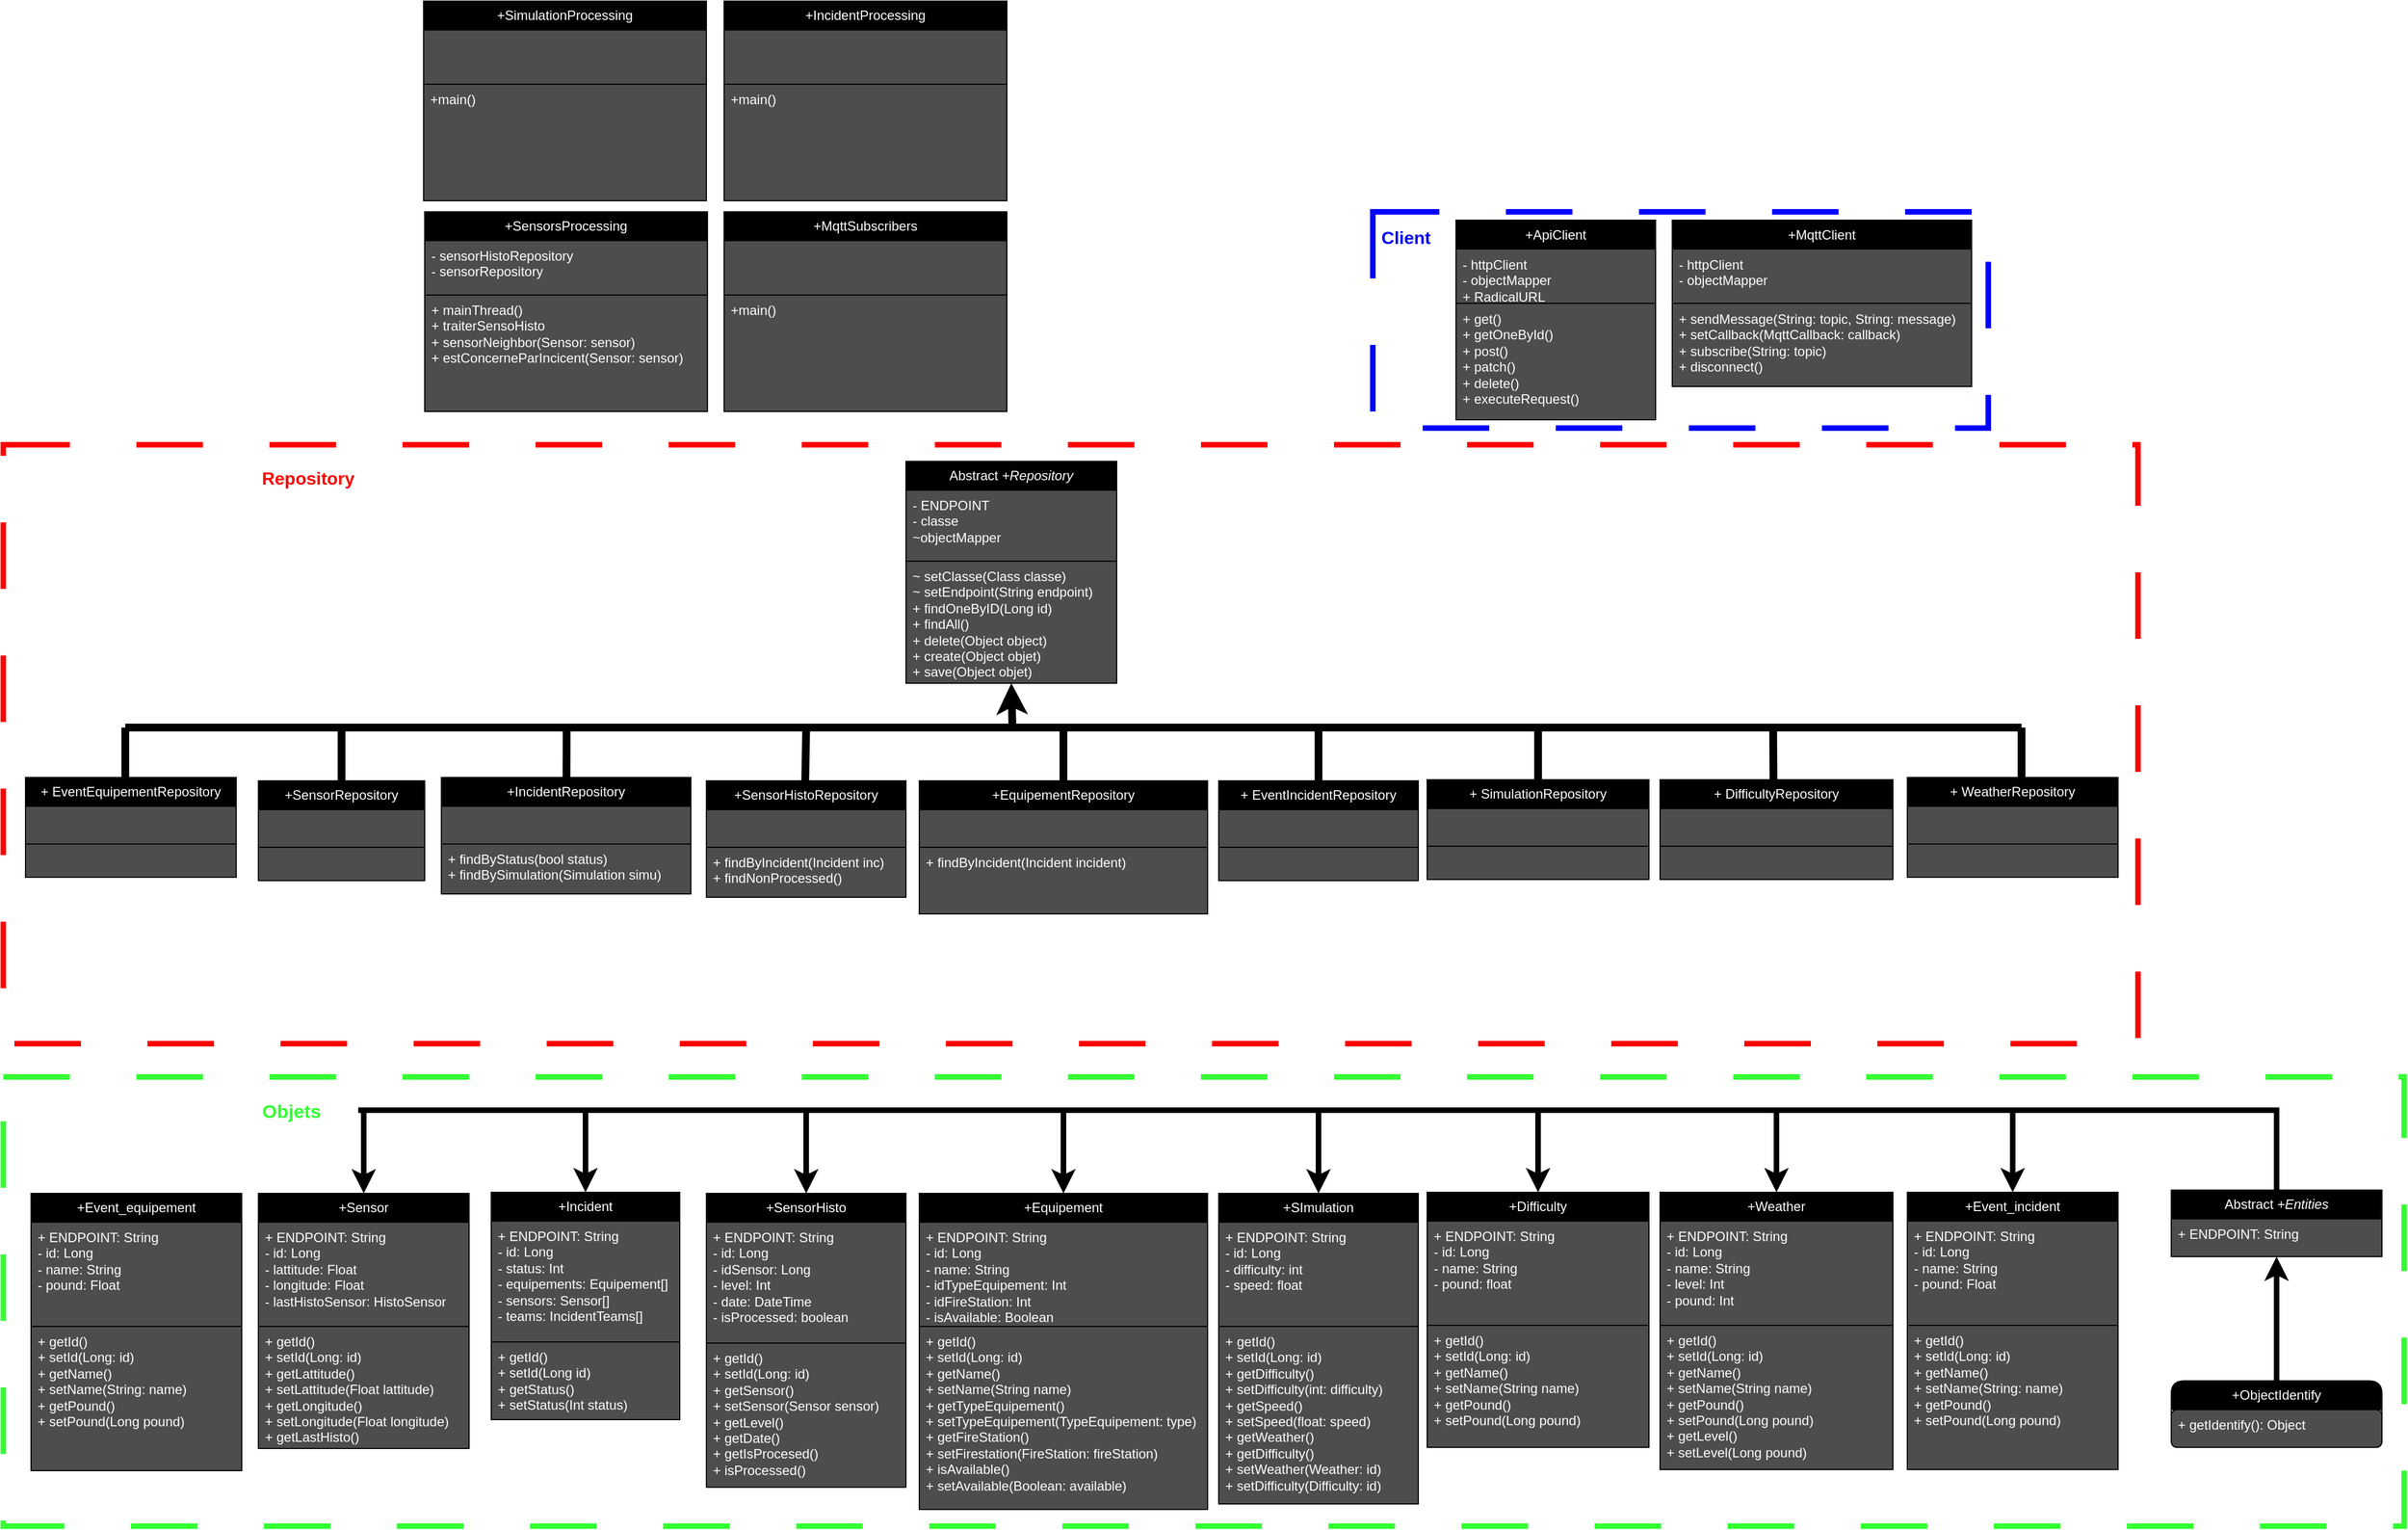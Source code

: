 <mxfile version="22.0.3" type="device">
  <diagram name="Page-1" id="wfNevTcWIVov-KL_FzL3">
    <mxGraphModel dx="5949" dy="2900" grid="1" gridSize="10" guides="1" tooltips="1" connect="1" arrows="1" fold="1" page="1" pageScale="1" pageWidth="1169" pageHeight="827" math="0" shadow="0">
      <root>
        <mxCell id="0" />
        <mxCell id="1" parent="0" />
        <mxCell id="lyCUNibUH-FkbTB6WP0E-1" value="" style="rounded=0;whiteSpace=wrap;html=1;fillColor=none;dashed=1;dashPattern=12 12;strokeColor=#0000FF;strokeWidth=5;" vertex="1" parent="1">
          <mxGeometry x="635" y="270" width="555" height="195" as="geometry" />
        </mxCell>
        <mxCell id="lyCUNibUH-FkbTB6WP0E-2" value="" style="rounded=0;whiteSpace=wrap;html=1;fillColor=none;dashed=1;dashPattern=12 12;strokeColor=#33FF33;strokeWidth=5;" vertex="1" parent="1">
          <mxGeometry x="-600" y="1050" width="2165" height="405" as="geometry" />
        </mxCell>
        <mxCell id="lyCUNibUH-FkbTB6WP0E-3" value="" style="rounded=0;whiteSpace=wrap;html=1;fillColor=none;dashed=1;dashPattern=12 12;strokeColor=#FF0000;strokeWidth=5;" vertex="1" parent="1">
          <mxGeometry x="-600" y="480" width="1925" height="540" as="geometry" />
        </mxCell>
        <mxCell id="lyCUNibUH-FkbTB6WP0E-4" value="&lt;font color=&quot;#ffffff&quot;&gt;+SImulation&lt;/font&gt;" style="swimlane;fontStyle=0;childLayout=stackLayout;horizontal=1;startSize=26;fillColor=#000000;horizontalStack=0;resizeParent=1;resizeParentMax=0;resizeLast=0;collapsible=1;marginBottom=0;whiteSpace=wrap;html=1;" vertex="1" parent="1">
          <mxGeometry x="496" y="1155" width="180" height="280" as="geometry" />
        </mxCell>
        <mxCell id="lyCUNibUH-FkbTB6WP0E-5" value="+ ENDPOINT: String&lt;br&gt;&lt;div&gt;- id: Long&lt;br&gt;&lt;/div&gt;&lt;div&gt;- difficulty: int&lt;/div&gt;&lt;div&gt;- speed: float&lt;/div&gt;" style="text;strokeColor=#000000;fillColor=#4D4D4D;align=left;verticalAlign=top;spacingLeft=4;spacingRight=4;overflow=hidden;rotatable=0;points=[[0,0.5],[1,0.5]];portConstraint=eastwest;whiteSpace=wrap;html=1;fontColor=#FFFFFF;" vertex="1" parent="lyCUNibUH-FkbTB6WP0E-4">
          <mxGeometry y="26" width="180" height="94" as="geometry" />
        </mxCell>
        <mxCell id="lyCUNibUH-FkbTB6WP0E-6" value="&lt;div&gt;+ getId()&lt;br&gt;&lt;/div&gt;&lt;div&gt;+ setId(Long: id)&lt;br&gt;&lt;/div&gt;&lt;div&gt;+ getDifficulty()&lt;/div&gt;&lt;div&gt;+ setDifficulty(int: difficulty)&lt;/div&gt;&lt;div&gt;+ getSpeed()&lt;/div&gt;&lt;div&gt;+ setSpeed(float: speed)&lt;br&gt;&lt;/div&gt;&lt;div&gt;+ getWeather()&lt;/div&gt;&lt;div&gt;+ getDifficulty()&lt;/div&gt;&lt;div&gt;+ setWeather(Weather: id)&lt;br&gt;&lt;/div&gt;&lt;div&gt;+ setDifficulty(Difficulty: id)&lt;/div&gt;" style="text;strokeColor=default;fillColor=#4D4D4D;align=left;verticalAlign=top;spacingLeft=4;spacingRight=4;overflow=hidden;rotatable=0;points=[[0,0.5],[1,0.5]];portConstraint=eastwest;whiteSpace=wrap;html=1;fontColor=#FFFFFF;" vertex="1" parent="lyCUNibUH-FkbTB6WP0E-4">
          <mxGeometry y="120" width="180" height="160" as="geometry" />
        </mxCell>
        <mxCell id="lyCUNibUH-FkbTB6WP0E-7" value="&lt;font color=&quot;#ffffff&quot;&gt;+Event_incident&lt;/font&gt;" style="swimlane;fontStyle=0;childLayout=stackLayout;horizontal=1;startSize=26;fillColor=#000000;horizontalStack=0;resizeParent=1;resizeParentMax=0;resizeLast=0;collapsible=1;marginBottom=0;whiteSpace=wrap;html=1;" vertex="1" parent="1">
          <mxGeometry x="1117" y="1154" width="190" height="250" as="geometry">
            <mxRectangle x="230" y="30" width="110" height="30" as="alternateBounds" />
          </mxGeometry>
        </mxCell>
        <mxCell id="lyCUNibUH-FkbTB6WP0E-8" value="&lt;div&gt;+ ENDPOINT: String&lt;br&gt;&lt;/div&gt;&lt;div&gt;- id: Long&lt;br&gt;&lt;/div&gt;&lt;div&gt;- name: String&lt;/div&gt;&lt;div&gt;&lt;span style=&quot;background-color: initial;&quot;&gt;- pound: Float&lt;/span&gt;&lt;br&gt;&lt;/div&gt;" style="text;strokeColor=#000000;fillColor=#4D4D4D;align=left;verticalAlign=top;spacingLeft=4;spacingRight=4;overflow=hidden;rotatable=0;points=[[0,0.5],[1,0.5]];portConstraint=eastwest;whiteSpace=wrap;html=1;fontColor=#FFFFFF;" vertex="1" parent="lyCUNibUH-FkbTB6WP0E-7">
          <mxGeometry y="26" width="190" height="94" as="geometry" />
        </mxCell>
        <mxCell id="lyCUNibUH-FkbTB6WP0E-9" value="&lt;div&gt;+ getId()&lt;br&gt;&lt;/div&gt;&lt;div&gt;+ setId(Long: id)&lt;br&gt;&lt;/div&gt;&lt;div&gt;+ getName()&lt;/div&gt;&lt;div&gt;+ setName(String: name)&lt;/div&gt;&lt;div&gt;&lt;span style=&quot;background-color: initial;&quot;&gt;+ getPound()&lt;/span&gt;&lt;br&gt;&lt;/div&gt;&lt;div&gt;&lt;div style=&quot;border-color: var(--border-color);&quot;&gt;+ setPound(Long pound)&lt;/div&gt;&lt;/div&gt;" style="text;strokeColor=default;fillColor=#4D4D4D;align=left;verticalAlign=top;spacingLeft=4;spacingRight=4;overflow=hidden;rotatable=0;points=[[0,0.5],[1,0.5]];portConstraint=eastwest;whiteSpace=wrap;html=1;fontColor=#FFFFFF;" vertex="1" parent="lyCUNibUH-FkbTB6WP0E-7">
          <mxGeometry y="120" width="190" height="130" as="geometry" />
        </mxCell>
        <mxCell id="lyCUNibUH-FkbTB6WP0E-10" value="&lt;div&gt;&lt;font color=&quot;#ffffff&quot;&gt;+Difficulty&lt;/font&gt;&lt;/div&gt;" style="swimlane;fontStyle=0;childLayout=stackLayout;horizontal=1;startSize=26;fillColor=#000000;horizontalStack=0;resizeParent=1;resizeParentMax=0;resizeLast=0;collapsible=1;marginBottom=0;whiteSpace=wrap;html=1;" vertex="1" parent="1">
          <mxGeometry x="684" y="1154" width="200" height="230" as="geometry">
            <mxRectangle x="230" y="30" width="110" height="30" as="alternateBounds" />
          </mxGeometry>
        </mxCell>
        <mxCell id="lyCUNibUH-FkbTB6WP0E-11" value="&lt;div&gt;+ ENDPOINT: String&lt;br&gt;&lt;/div&gt;&lt;div&gt;- id: Long&lt;br&gt;&lt;/div&gt;&lt;div&gt;- name: String&lt;/div&gt;&lt;div&gt;- pound: float&lt;/div&gt;" style="text;strokeColor=#000000;fillColor=#4D4D4D;align=left;verticalAlign=top;spacingLeft=4;spacingRight=4;overflow=hidden;rotatable=0;points=[[0,0.5],[1,0.5]];portConstraint=eastwest;whiteSpace=wrap;html=1;fontColor=#FFFFFF;" vertex="1" parent="lyCUNibUH-FkbTB6WP0E-10">
          <mxGeometry y="26" width="200" height="94" as="geometry" />
        </mxCell>
        <mxCell id="lyCUNibUH-FkbTB6WP0E-12" value="&lt;div&gt;+ getId()&lt;br&gt;&lt;/div&gt;&lt;div&gt;+ setId(Long: id)&lt;br&gt;&lt;/div&gt;&lt;div&gt;+ getName()&lt;/div&gt;&lt;div&gt;+ setName(String name)&lt;/div&gt;&lt;div&gt;&lt;div&gt;+ getPound()&lt;/div&gt;&lt;div&gt;+ setPound(Long pound)&lt;/div&gt;&lt;/div&gt;" style="text;strokeColor=default;fillColor=#4D4D4D;align=left;verticalAlign=top;spacingLeft=4;spacingRight=4;overflow=hidden;rotatable=0;points=[[0,0.5],[1,0.5]];portConstraint=eastwest;whiteSpace=wrap;html=1;fontColor=#FFFFFF;" vertex="1" parent="lyCUNibUH-FkbTB6WP0E-10">
          <mxGeometry y="120" width="200" height="110" as="geometry" />
        </mxCell>
        <mxCell id="lyCUNibUH-FkbTB6WP0E-13" value="&lt;font color=&quot;#ffffff&quot;&gt;+Weather&lt;/font&gt;" style="swimlane;fontStyle=0;childLayout=stackLayout;horizontal=1;startSize=26;fillColor=#000000;horizontalStack=0;resizeParent=1;resizeParentMax=0;resizeLast=0;collapsible=1;marginBottom=0;whiteSpace=wrap;html=1;" vertex="1" parent="1">
          <mxGeometry x="894" y="1154" width="210" height="250" as="geometry">
            <mxRectangle x="230" y="30" width="110" height="30" as="alternateBounds" />
          </mxGeometry>
        </mxCell>
        <mxCell id="lyCUNibUH-FkbTB6WP0E-14" value="&lt;div&gt;+ ENDPOINT: String&lt;br&gt;&lt;/div&gt;&lt;div&gt;- id: Long&lt;br&gt;&lt;/div&gt;&lt;div&gt;- name: String&lt;/div&gt;&lt;div&gt;- level: Int&lt;br&gt;&lt;/div&gt;&lt;div&gt;- pound: Int&lt;/div&gt;" style="text;strokeColor=#000000;fillColor=#4D4D4D;align=left;verticalAlign=top;spacingLeft=4;spacingRight=4;overflow=hidden;rotatable=0;points=[[0,0.5],[1,0.5]];portConstraint=eastwest;whiteSpace=wrap;html=1;fontColor=#FFFFFF;" vertex="1" parent="lyCUNibUH-FkbTB6WP0E-13">
          <mxGeometry y="26" width="210" height="94" as="geometry" />
        </mxCell>
        <mxCell id="lyCUNibUH-FkbTB6WP0E-15" value="&lt;div&gt;+ getId()&lt;br&gt;&lt;/div&gt;&lt;div&gt;+ setId(Long: id)&lt;br&gt;&lt;/div&gt;&lt;div&gt;&lt;div style=&quot;border-color: var(--border-color);&quot;&gt;+ getName()&lt;/div&gt;&lt;div style=&quot;border-color: var(--border-color);&quot;&gt;+ setName(String name)&lt;/div&gt;&lt;div style=&quot;border-color: var(--border-color);&quot;&gt;&lt;div style=&quot;border-color: var(--border-color);&quot;&gt;+ getPound()&lt;/div&gt;&lt;div style=&quot;border-color: var(--border-color);&quot;&gt;+ setPound(Long pound)&lt;/div&gt;&lt;/div&gt;&lt;/div&gt;&lt;div&gt;&lt;span style=&quot;background-color: initial;&quot;&gt;+ getLevel()&lt;/span&gt;&lt;br&gt;&lt;/div&gt;&lt;div&gt;&lt;div style=&quot;border-color: var(--border-color);&quot;&gt;+ setLevel(Long pound)&lt;/div&gt;&lt;/div&gt;" style="text;strokeColor=default;fillColor=#4D4D4D;align=left;verticalAlign=top;spacingLeft=4;spacingRight=4;overflow=hidden;rotatable=0;points=[[0,0.5],[1,0.5]];portConstraint=eastwest;whiteSpace=wrap;html=1;fontColor=#FFFFFF;" vertex="1" parent="lyCUNibUH-FkbTB6WP0E-13">
          <mxGeometry y="120" width="210" height="130" as="geometry" />
        </mxCell>
        <mxCell id="lyCUNibUH-FkbTB6WP0E-16" value="&lt;font color=&quot;#ffffff&quot;&gt;+Equipement&lt;/font&gt;" style="swimlane;fontStyle=0;childLayout=stackLayout;horizontal=1;startSize=26;fillColor=#000000;horizontalStack=0;resizeParent=1;resizeParentMax=0;resizeLast=0;collapsible=1;marginBottom=0;whiteSpace=wrap;html=1;" vertex="1" parent="1">
          <mxGeometry x="226" y="1155" width="260" height="285" as="geometry">
            <mxRectangle x="230" y="30" width="110" height="30" as="alternateBounds" />
          </mxGeometry>
        </mxCell>
        <mxCell id="lyCUNibUH-FkbTB6WP0E-17" value="&lt;div&gt;+ ENDPOINT: String&lt;br&gt;&lt;/div&gt;&lt;div&gt;- id: Long&lt;br&gt;&lt;/div&gt;&lt;div&gt;- name: String&lt;/div&gt;&lt;div&gt;- idTypeEquipement: Int&lt;br&gt;&lt;/div&gt;&lt;div&gt;- idFireStation: Int&lt;/div&gt;&lt;div&gt;- isAvailable: Boolean&lt;/div&gt;" style="text;strokeColor=#000000;fillColor=#4D4D4D;align=left;verticalAlign=top;spacingLeft=4;spacingRight=4;overflow=hidden;rotatable=0;points=[[0,0.5],[1,0.5]];portConstraint=eastwest;whiteSpace=wrap;html=1;fontColor=#FFFFFF;" vertex="1" parent="lyCUNibUH-FkbTB6WP0E-16">
          <mxGeometry y="26" width="260" height="94" as="geometry" />
        </mxCell>
        <mxCell id="lyCUNibUH-FkbTB6WP0E-18" value="&lt;div&gt;+ getId()&lt;br&gt;&lt;/div&gt;&lt;div&gt;+ setId(Long: id)&lt;br&gt;&lt;/div&gt;&lt;div&gt;+ getName()&lt;/div&gt;&lt;div&gt;+ setName(String name)&lt;/div&gt;&lt;div&gt;+ getTypeEquipement()&lt;/div&gt;&lt;div&gt;+ setTypeEquipement(TypeEquipement: type)&lt;br&gt;&lt;/div&gt;&lt;div&gt;+ getFireStation()&lt;/div&gt;&lt;div&gt;+ setFirestation(FireStation: fireStation)&lt;/div&gt;&lt;div&gt;+ isAvailable()&lt;/div&gt;&lt;div&gt;+ setAvailable(Boolean: available)&lt;/div&gt;" style="text;strokeColor=default;fillColor=#4D4D4D;align=left;verticalAlign=top;spacingLeft=4;spacingRight=4;overflow=hidden;rotatable=0;points=[[0,0.5],[1,0.5]];portConstraint=eastwest;whiteSpace=wrap;html=1;fontColor=#FFFFFF;" vertex="1" parent="lyCUNibUH-FkbTB6WP0E-16">
          <mxGeometry y="120" width="260" height="165" as="geometry" />
        </mxCell>
        <mxCell id="lyCUNibUH-FkbTB6WP0E-19" value="&lt;font color=&quot;#ffffff&quot;&gt;+Sensor&lt;/font&gt;" style="swimlane;fontStyle=0;childLayout=stackLayout;horizontal=1;startSize=26;fillColor=#000000;horizontalStack=0;resizeParent=1;resizeParentMax=0;resizeLast=0;collapsible=1;marginBottom=0;whiteSpace=wrap;html=1;" vertex="1" parent="1">
          <mxGeometry x="-370" y="1155" width="190" height="230" as="geometry" />
        </mxCell>
        <mxCell id="lyCUNibUH-FkbTB6WP0E-20" value="&lt;div&gt;+ ENDPOINT: String&lt;br&gt;&lt;/div&gt;&lt;div&gt;- id: Long&lt;br&gt;&lt;/div&gt;&lt;div&gt;- lattitude: Float&lt;/div&gt;&lt;div&gt;- longitude: Float&lt;br&gt;&lt;/div&gt;&lt;div&gt;- lastHistoSensor: HistoSensor&lt;br&gt;&lt;/div&gt;" style="text;strokeColor=#000000;fillColor=#4D4D4D;align=left;verticalAlign=top;spacingLeft=4;spacingRight=4;overflow=hidden;rotatable=0;points=[[0,0.5],[1,0.5]];portConstraint=eastwest;whiteSpace=wrap;html=1;fontColor=#FFFFFF;" vertex="1" parent="lyCUNibUH-FkbTB6WP0E-19">
          <mxGeometry y="26" width="190" height="94" as="geometry" />
        </mxCell>
        <mxCell id="lyCUNibUH-FkbTB6WP0E-21" value="&lt;div&gt;+ getId()&lt;br&gt;&lt;/div&gt;&lt;div&gt;+ setId(Long: id)&lt;br&gt;&lt;/div&gt;&lt;div&gt;+ getLattitude()&lt;/div&gt;&lt;div&gt;+ setLattitude(Float lattitude)&lt;/div&gt;&lt;div&gt;+ getLongitude()&lt;/div&gt;&lt;div&gt;+ setLongitude(Float longitude)&lt;/div&gt;&lt;div&gt;+ getLastHisto()&lt;br&gt;&lt;/div&gt;&lt;div&gt;&lt;br&gt;&lt;/div&gt;" style="text;strokeColor=default;fillColor=#4D4D4D;align=left;verticalAlign=top;spacingLeft=4;spacingRight=4;overflow=hidden;rotatable=0;points=[[0,0.5],[1,0.5]];portConstraint=eastwest;whiteSpace=wrap;html=1;fontColor=#FFFFFF;" vertex="1" parent="lyCUNibUH-FkbTB6WP0E-19">
          <mxGeometry y="120" width="190" height="110" as="geometry" />
        </mxCell>
        <mxCell id="lyCUNibUH-FkbTB6WP0E-22" value="&lt;font color=&quot;#ffffff&quot;&gt;+Incident&lt;/font&gt;" style="swimlane;fontStyle=0;childLayout=stackLayout;horizontal=1;startSize=26;fillColor=#000000;horizontalStack=0;resizeParent=1;resizeParentMax=0;resizeLast=0;collapsible=1;marginBottom=0;whiteSpace=wrap;html=1;" vertex="1" parent="1">
          <mxGeometry x="-160" y="1154" width="170" height="205" as="geometry" />
        </mxCell>
        <mxCell id="lyCUNibUH-FkbTB6WP0E-23" value="&lt;div&gt;+ ENDPOINT: String&lt;br&gt;&lt;/div&gt;&lt;div&gt;- id: Long&lt;/div&gt;&lt;div&gt;- status: Int&lt;br&gt;&lt;/div&gt;&lt;div&gt;- equipements: Equipement[]&lt;/div&gt;&lt;div&gt;- sensors: Sensor[]&lt;/div&gt;&lt;div&gt;- teams: IncidentTeams[]&lt;br&gt;&lt;/div&gt;" style="text;strokeColor=#000000;fillColor=#4D4D4D;align=left;verticalAlign=top;spacingLeft=4;spacingRight=4;overflow=hidden;rotatable=0;points=[[0,0.5],[1,0.5]];portConstraint=eastwest;whiteSpace=wrap;html=1;fontColor=#FFFFFF;" vertex="1" parent="lyCUNibUH-FkbTB6WP0E-22">
          <mxGeometry y="26" width="170" height="109" as="geometry" />
        </mxCell>
        <mxCell id="lyCUNibUH-FkbTB6WP0E-24" value="&lt;div&gt;+ getId()&lt;/div&gt;&lt;div&gt;+ setId(Long id)&lt;/div&gt;&lt;div&gt;+ getStatus()&lt;/div&gt;&lt;div&gt;+ setStatus(Int status)&lt;/div&gt;" style="text;strokeColor=default;fillColor=#4D4D4D;align=left;verticalAlign=top;spacingLeft=4;spacingRight=4;overflow=hidden;rotatable=0;points=[[0,0.5],[1,0.5]];portConstraint=eastwest;whiteSpace=wrap;html=1;fontColor=#FFFFFF;" vertex="1" parent="lyCUNibUH-FkbTB6WP0E-22">
          <mxGeometry y="135" width="170" height="70" as="geometry" />
        </mxCell>
        <mxCell id="lyCUNibUH-FkbTB6WP0E-25" value="&lt;font color=&quot;#ffffff&quot;&gt;+SensorHisto&lt;/font&gt;" style="swimlane;fontStyle=0;childLayout=stackLayout;horizontal=1;startSize=26;fillColor=#000000;horizontalStack=0;resizeParent=1;resizeParentMax=0;resizeLast=0;collapsible=1;marginBottom=0;whiteSpace=wrap;html=1;" vertex="1" parent="1">
          <mxGeometry x="34" y="1155" width="180" height="265" as="geometry" />
        </mxCell>
        <mxCell id="lyCUNibUH-FkbTB6WP0E-26" value="&lt;div&gt;+ ENDPOINT: String&lt;br&gt;&lt;/div&gt;&lt;div&gt;- id: Long&lt;/div&gt;&lt;div&gt;- idSensor: Long&lt;br&gt;&lt;/div&gt;&lt;div&gt;- level: Int&lt;/div&gt;&lt;div&gt;- date: DateTime&lt;/div&gt;&lt;div&gt;- isProcessed: boolean&lt;br&gt;&lt;/div&gt;" style="text;strokeColor=#000000;fillColor=#4D4D4D;align=left;verticalAlign=top;spacingLeft=4;spacingRight=4;overflow=hidden;rotatable=0;points=[[0,0.5],[1,0.5]];portConstraint=eastwest;whiteSpace=wrap;html=1;fontColor=#FFFFFF;" vertex="1" parent="lyCUNibUH-FkbTB6WP0E-25">
          <mxGeometry y="26" width="180" height="109" as="geometry" />
        </mxCell>
        <mxCell id="lyCUNibUH-FkbTB6WP0E-27" value="&lt;div&gt;+ getId()&lt;br&gt;&lt;/div&gt;&lt;div&gt;+ setId(Long: id)&lt;br&gt;&lt;/div&gt;&lt;div&gt;+ getSensor()&lt;/div&gt;&lt;div&gt;+ setSensor(Sensor sensor)&lt;/div&gt;&lt;div&gt;+ getLevel()&lt;/div&gt;&lt;div&gt;+ getDate()&lt;/div&gt;&lt;div&gt;+ getIsProcesed()&lt;/div&gt;&lt;div&gt;+ isProcessed()&lt;br&gt;&lt;/div&gt;" style="text;strokeColor=default;fillColor=#4D4D4D;align=left;verticalAlign=top;spacingLeft=4;spacingRight=4;overflow=hidden;rotatable=0;points=[[0,0.5],[1,0.5]];portConstraint=eastwest;whiteSpace=wrap;html=1;fontColor=#FFFFFF;" vertex="1" parent="lyCUNibUH-FkbTB6WP0E-25">
          <mxGeometry y="135" width="180" height="130" as="geometry" />
        </mxCell>
        <mxCell id="lyCUNibUH-FkbTB6WP0E-28" value="" style="endArrow=none;html=1;rounded=0;strokeColor=#000000;fillColor=#000000;strokeWidth=7;startArrow=classic;startFill=1;endFill=0;exitX=0.5;exitY=1;exitDx=0;exitDy=0;" edge="1" parent="1" source="lyCUNibUH-FkbTB6WP0E-67">
          <mxGeometry width="50" height="50" relative="1" as="geometry">
            <mxPoint x="320" y="690" as="sourcePoint" />
            <mxPoint x="310" y="735" as="targetPoint" />
          </mxGeometry>
        </mxCell>
        <mxCell id="lyCUNibUH-FkbTB6WP0E-29" value="" style="endArrow=none;html=1;rounded=0;fillColor=#000000;strokeWidth=7;" edge="1" parent="1">
          <mxGeometry width="50" height="50" relative="1" as="geometry">
            <mxPoint x="-490" y="735" as="sourcePoint" />
            <mxPoint x="1220" y="735" as="targetPoint" />
          </mxGeometry>
        </mxCell>
        <mxCell id="lyCUNibUH-FkbTB6WP0E-30" value="" style="endArrow=none;html=1;rounded=0;strokeColor=#000000;fillColor=#000000;strokeWidth=7;endFill=0;" edge="1" parent="1" target="lyCUNibUH-FkbTB6WP0E-56">
          <mxGeometry width="50" height="50" relative="1" as="geometry">
            <mxPoint x="356" y="735" as="sourcePoint" />
            <mxPoint x="324" y="755" as="targetPoint" />
          </mxGeometry>
        </mxCell>
        <mxCell id="lyCUNibUH-FkbTB6WP0E-31" value="" style="endArrow=none;html=1;rounded=0;strokeColor=#000000;fillColor=#000000;strokeWidth=7;endFill=0;" edge="1" parent="1" target="lyCUNibUH-FkbTB6WP0E-44">
          <mxGeometry width="50" height="50" relative="1" as="geometry">
            <mxPoint x="586" y="735" as="sourcePoint" />
            <mxPoint x="376" y="803" as="targetPoint" />
          </mxGeometry>
        </mxCell>
        <mxCell id="lyCUNibUH-FkbTB6WP0E-32" value="" style="endArrow=none;html=1;rounded=0;strokeColor=#000000;fillColor=#000000;strokeWidth=7;endFill=0;" edge="1" parent="1" target="lyCUNibUH-FkbTB6WP0E-50">
          <mxGeometry width="50" height="50" relative="1" as="geometry">
            <mxPoint x="784" y="735" as="sourcePoint" />
            <mxPoint x="606" y="803" as="targetPoint" />
          </mxGeometry>
        </mxCell>
        <mxCell id="lyCUNibUH-FkbTB6WP0E-33" value="" style="endArrow=none;html=1;rounded=0;strokeColor=#000000;fillColor=#000000;strokeWidth=7;entryX=0.489;entryY=0.044;entryDx=0;entryDy=0;endFill=0;entryPerimeter=0;" edge="1" parent="1" target="lyCUNibUH-FkbTB6WP0E-66">
          <mxGeometry width="50" height="50" relative="1" as="geometry">
            <mxPoint x="124" y="735" as="sourcePoint" />
            <mxPoint x="376" y="803" as="targetPoint" />
          </mxGeometry>
        </mxCell>
        <mxCell id="lyCUNibUH-FkbTB6WP0E-34" value="" style="endArrow=none;html=1;rounded=0;strokeColor=#000000;fillColor=#000000;strokeWidth=7;endFill=0;" edge="1" parent="1" target="lyCUNibUH-FkbTB6WP0E-62">
          <mxGeometry width="50" height="50" relative="1" as="geometry">
            <mxPoint x="-92" y="735" as="sourcePoint" />
            <mxPoint x="-69" y="803" as="targetPoint" />
          </mxGeometry>
        </mxCell>
        <mxCell id="lyCUNibUH-FkbTB6WP0E-35" value="" style="endArrow=none;html=1;rounded=0;strokeColor=#000000;fillColor=#000000;strokeWidth=7;entryX=0.5;entryY=0;entryDx=0;entryDy=0;endFill=0;" edge="1" parent="1" target="lyCUNibUH-FkbTB6WP0E-57">
          <mxGeometry width="50" height="50" relative="1" as="geometry">
            <mxPoint x="-295" y="735" as="sourcePoint" />
            <mxPoint x="-274" y="803" as="targetPoint" />
            <Array as="points" />
          </mxGeometry>
        </mxCell>
        <mxCell id="lyCUNibUH-FkbTB6WP0E-36" value="&lt;font color=&quot;#ffffff&quot;&gt;+ApiClient&lt;/font&gt;" style="swimlane;fontStyle=0;childLayout=stackLayout;horizontal=1;startSize=26;fillColor=#000000;horizontalStack=0;resizeParent=1;resizeParentMax=0;resizeLast=0;collapsible=1;marginBottom=0;whiteSpace=wrap;html=1;" vertex="1" parent="1">
          <mxGeometry x="710" y="277.5" width="180" height="180" as="geometry" />
        </mxCell>
        <mxCell id="lyCUNibUH-FkbTB6WP0E-37" value="&lt;div&gt;&lt;font color=&quot;#ffffff&quot;&gt;- httpClient&lt;/font&gt;&lt;/div&gt;&lt;div&gt;&lt;font color=&quot;#ffffff&quot;&gt;- objectMapper&lt;br&gt;&lt;/font&gt;&lt;/div&gt;&lt;div&gt;&lt;font color=&quot;#ffffff&quot;&gt;+ RadicalURL&lt;/font&gt;&lt;/div&gt;" style="text;strokeColor=#000000;fillColor=#4D4D4D;align=left;verticalAlign=top;spacingLeft=4;spacingRight=4;overflow=hidden;rotatable=0;points=[[0,0.5],[1,0.5]];portConstraint=eastwest;whiteSpace=wrap;html=1;" vertex="1" parent="lyCUNibUH-FkbTB6WP0E-36">
          <mxGeometry y="26" width="180" height="49" as="geometry" />
        </mxCell>
        <mxCell id="lyCUNibUH-FkbTB6WP0E-38" value="&lt;div&gt;&lt;font color=&quot;#ffffff&quot;&gt;+ get()&lt;/font&gt;&lt;/div&gt;&lt;div&gt;&lt;font color=&quot;#ffffff&quot;&gt;+ getOneById()&lt;br&gt;&lt;/font&gt;&lt;/div&gt;&lt;div&gt;&lt;font color=&quot;#ffffff&quot;&gt;+ post()&lt;/font&gt;&lt;/div&gt;&lt;div&gt;&lt;font color=&quot;#ffffff&quot;&gt;+ patch()&lt;br&gt;&lt;/font&gt;&lt;/div&gt;&lt;div&gt;&lt;font color=&quot;#ffffff&quot;&gt;+ delete()&lt;/font&gt;&lt;/div&gt;&lt;div&gt;&lt;font color=&quot;#ffffff&quot;&gt;+ &lt;code class=&quot;!whitespace-pre hljs language-java&quot;&gt;&lt;font face=&quot;Helvetica&quot;&gt;executeRequest()&lt;/font&gt;&lt;/code&gt;&lt;/font&gt;&lt;/div&gt;" style="text;strokeColor=default;fillColor=#4D4D4D;align=left;verticalAlign=top;spacingLeft=4;spacingRight=4;overflow=hidden;rotatable=0;points=[[0,0.5],[1,0.5]];portConstraint=eastwest;whiteSpace=wrap;html=1;" vertex="1" parent="lyCUNibUH-FkbTB6WP0E-36">
          <mxGeometry y="75" width="180" height="105" as="geometry" />
        </mxCell>
        <mxCell id="lyCUNibUH-FkbTB6WP0E-39" value="&lt;font color=&quot;#ffffff&quot;&gt;+SensorsProcessing&lt;/font&gt;" style="swimlane;fontStyle=0;childLayout=stackLayout;horizontal=1;startSize=26;fillColor=#000000;horizontalStack=0;resizeParent=1;resizeParentMax=0;resizeLast=0;collapsible=1;marginBottom=0;whiteSpace=wrap;html=1;" vertex="1" parent="1">
          <mxGeometry x="-220" y="270" width="255" height="180" as="geometry" />
        </mxCell>
        <mxCell id="lyCUNibUH-FkbTB6WP0E-40" value="&lt;font color=&quot;#ffffff&quot;&gt;- sensorHistoRepository&lt;br&gt;- sensorRepository&lt;br&gt;&lt;/font&gt;" style="text;strokeColor=#000000;fillColor=#4D4D4D;align=left;verticalAlign=top;spacingLeft=4;spacingRight=4;overflow=hidden;rotatable=0;points=[[0,0.5],[1,0.5]];portConstraint=eastwest;whiteSpace=wrap;html=1;" vertex="1" parent="lyCUNibUH-FkbTB6WP0E-39">
          <mxGeometry y="26" width="255" height="49" as="geometry" />
        </mxCell>
        <mxCell id="lyCUNibUH-FkbTB6WP0E-41" value="&lt;div&gt;&lt;font color=&quot;#ffffff&quot;&gt;+ mainThread()&lt;/font&gt;&lt;/div&gt;&lt;div&gt;&lt;font color=&quot;#ffffff&quot;&gt;+ traiterSensoHisto&lt;/font&gt;&lt;/div&gt;&lt;div&gt;&lt;font color=&quot;#ffffff&quot;&gt;+ sensorNeighbor(Sensor: sensor)&lt;/font&gt;&lt;/div&gt;&lt;div&gt;&lt;font color=&quot;#ffffff&quot;&gt;+ estConcerneParIncicent(Sensor: sensor)&lt;/font&gt;&lt;/div&gt;" style="text;strokeColor=default;fillColor=#4D4D4D;align=left;verticalAlign=top;spacingLeft=4;spacingRight=4;overflow=hidden;rotatable=0;points=[[0,0.5],[1,0.5]];portConstraint=eastwest;whiteSpace=wrap;html=1;" vertex="1" parent="lyCUNibUH-FkbTB6WP0E-39">
          <mxGeometry y="75" width="255" height="105" as="geometry" />
        </mxCell>
        <mxCell id="lyCUNibUH-FkbTB6WP0E-42" value="&lt;font color=&quot;#ffffff&quot;&gt;+ EventIncidentRepository&lt;/font&gt;" style="swimlane;fontStyle=0;childLayout=stackLayout;horizontal=1;startSize=26;fillColor=#000000;horizontalStack=0;resizeParent=1;resizeParentMax=0;resizeLast=0;collapsible=1;marginBottom=0;whiteSpace=wrap;html=1;" vertex="1" parent="1">
          <mxGeometry x="496" y="783" width="180" height="90" as="geometry" />
        </mxCell>
        <mxCell id="lyCUNibUH-FkbTB6WP0E-43" value="" style="text;strokeColor=#000000;fillColor=#4D4D4D;align=left;verticalAlign=top;spacingLeft=4;spacingRight=4;overflow=hidden;rotatable=0;points=[[0,0.5],[1,0.5]];portConstraint=eastwest;whiteSpace=wrap;html=1;fontColor=#FFFFFF;" vertex="1" parent="lyCUNibUH-FkbTB6WP0E-42">
          <mxGeometry y="26" width="180" height="34" as="geometry" />
        </mxCell>
        <mxCell id="lyCUNibUH-FkbTB6WP0E-44" value="&lt;div&gt;&lt;br&gt;&lt;/div&gt;" style="text;strokeColor=default;fillColor=#4D4D4D;align=left;verticalAlign=top;spacingLeft=4;spacingRight=4;overflow=hidden;rotatable=0;points=[[0,0.5],[1,0.5]];portConstraint=eastwest;whiteSpace=wrap;html=1;fontColor=#FFFFFF;" vertex="1" parent="lyCUNibUH-FkbTB6WP0E-42">
          <mxGeometry y="60" width="180" height="30" as="geometry" />
        </mxCell>
        <mxCell id="lyCUNibUH-FkbTB6WP0E-45" value="&lt;font color=&quot;#ffffff&quot;&gt;+ WeatherRepository&lt;/font&gt;" style="swimlane;fontStyle=0;childLayout=stackLayout;horizontal=1;startSize=26;fillColor=#000000;horizontalStack=0;resizeParent=1;resizeParentMax=0;resizeLast=0;collapsible=1;marginBottom=0;whiteSpace=wrap;html=1;" vertex="1" parent="1">
          <mxGeometry x="1117" y="780" width="190" height="90" as="geometry">
            <mxRectangle x="230" y="30" width="110" height="30" as="alternateBounds" />
          </mxGeometry>
        </mxCell>
        <mxCell id="lyCUNibUH-FkbTB6WP0E-46" value="" style="text;strokeColor=#000000;fillColor=#4D4D4D;align=left;verticalAlign=top;spacingLeft=4;spacingRight=4;overflow=hidden;rotatable=0;points=[[0,0.5],[1,0.5]];portConstraint=eastwest;whiteSpace=wrap;html=1;fontColor=#FFFFFF;" vertex="1" parent="lyCUNibUH-FkbTB6WP0E-45">
          <mxGeometry y="26" width="190" height="34" as="geometry" />
        </mxCell>
        <mxCell id="lyCUNibUH-FkbTB6WP0E-47" value="" style="text;strokeColor=default;fillColor=#4D4D4D;align=left;verticalAlign=top;spacingLeft=4;spacingRight=4;overflow=hidden;rotatable=0;points=[[0,0.5],[1,0.5]];portConstraint=eastwest;whiteSpace=wrap;html=1;fontColor=#FFFFFF;" vertex="1" parent="lyCUNibUH-FkbTB6WP0E-45">
          <mxGeometry y="60" width="190" height="30" as="geometry" />
        </mxCell>
        <mxCell id="lyCUNibUH-FkbTB6WP0E-48" value="&lt;font color=&quot;#ffffff&quot;&gt;+ SimulationRepository&lt;/font&gt;" style="swimlane;fontStyle=0;childLayout=stackLayout;horizontal=1;startSize=26;fillColor=#000000;horizontalStack=0;resizeParent=1;resizeParentMax=0;resizeLast=0;collapsible=1;marginBottom=0;whiteSpace=wrap;html=1;" vertex="1" parent="1">
          <mxGeometry x="684" y="782" width="200" height="90" as="geometry">
            <mxRectangle x="230" y="30" width="110" height="30" as="alternateBounds" />
          </mxGeometry>
        </mxCell>
        <mxCell id="lyCUNibUH-FkbTB6WP0E-49" value="" style="text;strokeColor=#000000;fillColor=#4D4D4D;align=left;verticalAlign=top;spacingLeft=4;spacingRight=4;overflow=hidden;rotatable=0;points=[[0,0.5],[1,0.5]];portConstraint=eastwest;whiteSpace=wrap;html=1;fontColor=#FFFFFF;" vertex="1" parent="lyCUNibUH-FkbTB6WP0E-48">
          <mxGeometry y="26" width="200" height="34" as="geometry" />
        </mxCell>
        <mxCell id="lyCUNibUH-FkbTB6WP0E-50" value="" style="text;strokeColor=default;fillColor=#4D4D4D;align=left;verticalAlign=top;spacingLeft=4;spacingRight=4;overflow=hidden;rotatable=0;points=[[0,0.5],[1,0.5]];portConstraint=eastwest;whiteSpace=wrap;html=1;fontColor=#FFFFFF;" vertex="1" parent="lyCUNibUH-FkbTB6WP0E-48">
          <mxGeometry y="60" width="200" height="30" as="geometry" />
        </mxCell>
        <mxCell id="lyCUNibUH-FkbTB6WP0E-51" value="&lt;font color=&quot;#ffffff&quot;&gt;+ DifficultyRepository&lt;/font&gt;" style="swimlane;fontStyle=0;childLayout=stackLayout;horizontal=1;startSize=26;fillColor=#000000;horizontalStack=0;resizeParent=1;resizeParentMax=0;resizeLast=0;collapsible=1;marginBottom=0;whiteSpace=wrap;html=1;" vertex="1" parent="1">
          <mxGeometry x="894" y="782" width="210" height="90" as="geometry">
            <mxRectangle x="230" y="30" width="110" height="30" as="alternateBounds" />
          </mxGeometry>
        </mxCell>
        <mxCell id="lyCUNibUH-FkbTB6WP0E-52" value="" style="text;strokeColor=#000000;fillColor=#4D4D4D;align=left;verticalAlign=top;spacingLeft=4;spacingRight=4;overflow=hidden;rotatable=0;points=[[0,0.5],[1,0.5]];portConstraint=eastwest;whiteSpace=wrap;html=1;fontColor=#FFFFFF;" vertex="1" parent="lyCUNibUH-FkbTB6WP0E-51">
          <mxGeometry y="26" width="210" height="34" as="geometry" />
        </mxCell>
        <mxCell id="lyCUNibUH-FkbTB6WP0E-53" value="" style="text;strokeColor=default;fillColor=#4D4D4D;align=left;verticalAlign=top;spacingLeft=4;spacingRight=4;overflow=hidden;rotatable=0;points=[[0,0.5],[1,0.5]];portConstraint=eastwest;whiteSpace=wrap;html=1;fontColor=#FFFFFF;" vertex="1" parent="lyCUNibUH-FkbTB6WP0E-51">
          <mxGeometry y="60" width="210" height="30" as="geometry" />
        </mxCell>
        <mxCell id="lyCUNibUH-FkbTB6WP0E-54" value="&lt;font color=&quot;#ffffff&quot;&gt;+EquipementRepository&lt;/font&gt;" style="swimlane;fontStyle=0;childLayout=stackLayout;horizontal=1;startSize=26;fillColor=#000000;horizontalStack=0;resizeParent=1;resizeParentMax=0;resizeLast=0;collapsible=1;marginBottom=0;whiteSpace=wrap;html=1;" vertex="1" parent="1">
          <mxGeometry x="226" y="783" width="260" height="120" as="geometry">
            <mxRectangle x="230" y="30" width="110" height="30" as="alternateBounds" />
          </mxGeometry>
        </mxCell>
        <mxCell id="lyCUNibUH-FkbTB6WP0E-55" value="" style="text;strokeColor=#000000;fillColor=#4D4D4D;align=left;verticalAlign=top;spacingLeft=4;spacingRight=4;overflow=hidden;rotatable=0;points=[[0,0.5],[1,0.5]];portConstraint=eastwest;whiteSpace=wrap;html=1;fontColor=#FFFFFF;" vertex="1" parent="lyCUNibUH-FkbTB6WP0E-54">
          <mxGeometry y="26" width="260" height="34" as="geometry" />
        </mxCell>
        <mxCell id="lyCUNibUH-FkbTB6WP0E-56" value="&lt;div&gt;&lt;span style=&quot;background-color: initial;&quot;&gt;+ findByIncident(Incident incident)&lt;/span&gt;&lt;br&gt;&lt;/div&gt;" style="text;strokeColor=default;fillColor=#4D4D4D;align=left;verticalAlign=top;spacingLeft=4;spacingRight=4;overflow=hidden;rotatable=0;points=[[0,0.5],[1,0.5]];portConstraint=eastwest;whiteSpace=wrap;html=1;fontColor=#FFFFFF;" vertex="1" parent="lyCUNibUH-FkbTB6WP0E-54">
          <mxGeometry y="60" width="260" height="60" as="geometry" />
        </mxCell>
        <mxCell id="lyCUNibUH-FkbTB6WP0E-57" value="&lt;font color=&quot;#ffffff&quot;&gt;+SensorRepository&lt;/font&gt;" style="swimlane;fontStyle=0;childLayout=stackLayout;horizontal=1;startSize=26;fillColor=#000000;horizontalStack=0;resizeParent=1;resizeParentMax=0;resizeLast=0;collapsible=1;marginBottom=0;whiteSpace=wrap;html=1;" vertex="1" parent="1">
          <mxGeometry x="-370" y="783" width="150" height="90" as="geometry" />
        </mxCell>
        <mxCell id="lyCUNibUH-FkbTB6WP0E-58" value="" style="text;strokeColor=#000000;fillColor=#4D4D4D;align=left;verticalAlign=top;spacingLeft=4;spacingRight=4;overflow=hidden;rotatable=0;points=[[0,0.5],[1,0.5]];portConstraint=eastwest;whiteSpace=wrap;html=1;fontColor=#FFFFFF;" vertex="1" parent="lyCUNibUH-FkbTB6WP0E-57">
          <mxGeometry y="26" width="150" height="34" as="geometry" />
        </mxCell>
        <mxCell id="lyCUNibUH-FkbTB6WP0E-59" value="" style="text;strokeColor=default;fillColor=#4D4D4D;align=left;verticalAlign=top;spacingLeft=4;spacingRight=4;overflow=hidden;rotatable=0;points=[[0,0.5],[1,0.5]];portConstraint=eastwest;whiteSpace=wrap;html=1;fontColor=#FFFFFF;" vertex="1" parent="lyCUNibUH-FkbTB6WP0E-57">
          <mxGeometry y="60" width="150" height="30" as="geometry" />
        </mxCell>
        <mxCell id="lyCUNibUH-FkbTB6WP0E-60" value="&lt;font color=&quot;#ffffff&quot;&gt;+IncidentRepository&lt;/font&gt;" style="swimlane;fontStyle=0;childLayout=stackLayout;horizontal=1;startSize=26;fillColor=#000000;horizontalStack=0;resizeParent=1;resizeParentMax=0;resizeLast=0;collapsible=1;marginBottom=0;whiteSpace=wrap;html=1;" vertex="1" parent="1">
          <mxGeometry x="-205" y="780" width="225" height="105" as="geometry" />
        </mxCell>
        <mxCell id="lyCUNibUH-FkbTB6WP0E-61" value="" style="text;strokeColor=#000000;fillColor=#4D4D4D;align=left;verticalAlign=top;spacingLeft=4;spacingRight=4;overflow=hidden;rotatable=0;points=[[0,0.5],[1,0.5]];portConstraint=eastwest;whiteSpace=wrap;html=1;fontColor=#FFFFFF;" vertex="1" parent="lyCUNibUH-FkbTB6WP0E-60">
          <mxGeometry y="26" width="225" height="34" as="geometry" />
        </mxCell>
        <mxCell id="lyCUNibUH-FkbTB6WP0E-62" value="+ findByStatus(bool status)&lt;br&gt;+ findBySimulation(Simulation simu)" style="text;strokeColor=default;fillColor=#4D4D4D;align=left;verticalAlign=top;spacingLeft=4;spacingRight=4;overflow=hidden;rotatable=0;points=[[0,0.5],[1,0.5]];portConstraint=eastwest;whiteSpace=wrap;html=1;fontColor=#FFFFFF;" vertex="1" parent="lyCUNibUH-FkbTB6WP0E-60">
          <mxGeometry y="60" width="225" height="45" as="geometry" />
        </mxCell>
        <mxCell id="lyCUNibUH-FkbTB6WP0E-63" style="edgeStyle=orthogonalEdgeStyle;rounded=0;orthogonalLoop=1;jettySize=auto;html=1;endArrow=none;endFill=0;" edge="1" parent="1" source="lyCUNibUH-FkbTB6WP0E-64">
          <mxGeometry relative="1" as="geometry">
            <mxPoint x="124" y="750" as="targetPoint" />
          </mxGeometry>
        </mxCell>
        <mxCell id="lyCUNibUH-FkbTB6WP0E-64" value="&lt;font color=&quot;#ffffff&quot;&gt;+SensorHistoRepository&lt;/font&gt;" style="swimlane;fontStyle=0;childLayout=stackLayout;horizontal=1;startSize=26;fillColor=#000000;horizontalStack=0;resizeParent=1;resizeParentMax=0;resizeLast=0;collapsible=1;marginBottom=0;whiteSpace=wrap;html=1;" vertex="1" parent="1">
          <mxGeometry x="34" y="783" width="180" height="105" as="geometry" />
        </mxCell>
        <mxCell id="lyCUNibUH-FkbTB6WP0E-65" value="" style="text;strokeColor=#000000;fillColor=#4D4D4D;align=left;verticalAlign=top;spacingLeft=4;spacingRight=4;overflow=hidden;rotatable=0;points=[[0,0.5],[1,0.5]];portConstraint=eastwest;whiteSpace=wrap;html=1;fontColor=#FFFFFF;" vertex="1" parent="lyCUNibUH-FkbTB6WP0E-64">
          <mxGeometry y="26" width="180" height="34" as="geometry" />
        </mxCell>
        <mxCell id="lyCUNibUH-FkbTB6WP0E-66" value="&lt;div&gt;+ findByIncident(Incident inc)&lt;/div&gt;&lt;div&gt;+ findNonProcessed()&lt;br&gt;&lt;/div&gt;" style="text;strokeColor=default;fillColor=#4D4D4D;align=left;verticalAlign=top;spacingLeft=4;spacingRight=4;overflow=hidden;rotatable=0;points=[[0,0.5],[1,0.5]];portConstraint=eastwest;whiteSpace=wrap;html=1;fontColor=#FFFFFF;" vertex="1" parent="lyCUNibUH-FkbTB6WP0E-64">
          <mxGeometry y="60" width="180" height="45" as="geometry" />
        </mxCell>
        <mxCell id="lyCUNibUH-FkbTB6WP0E-67" value="&lt;font color=&quot;#ffffff&quot;&gt;Abstract &lt;i&gt;+Repository&lt;/i&gt;&lt;/font&gt;" style="swimlane;fontStyle=0;childLayout=stackLayout;horizontal=1;startSize=26;fillColor=#000000;horizontalStack=0;resizeParent=1;resizeParentMax=0;resizeLast=0;collapsible=1;marginBottom=0;whiteSpace=wrap;html=1;" vertex="1" parent="1">
          <mxGeometry x="214" y="495" width="190" height="200" as="geometry" />
        </mxCell>
        <mxCell id="lyCUNibUH-FkbTB6WP0E-68" value="&lt;div&gt;- ENDPOINT&lt;/div&gt;&lt;div&gt;- classe&lt;/div&gt;&lt;div&gt;~objectMapper&lt;br&gt;&lt;/div&gt;" style="text;strokeColor=#000000;fillColor=#4D4D4D;align=left;verticalAlign=top;spacingLeft=4;spacingRight=4;overflow=hidden;rotatable=0;points=[[0,0.5],[1,0.5]];portConstraint=eastwest;whiteSpace=wrap;html=1;fontColor=#FFFFFF;" vertex="1" parent="lyCUNibUH-FkbTB6WP0E-67">
          <mxGeometry y="26" width="190" height="64" as="geometry" />
        </mxCell>
        <mxCell id="lyCUNibUH-FkbTB6WP0E-69" value="&lt;div&gt;~ setClasse(Class classe)&lt;/div&gt;&lt;div&gt;~ setEndpoint(String endpoint)&lt;br&gt;&lt;/div&gt;&lt;div&gt;+ findOneByID(Long id)&lt;/div&gt;&lt;div&gt;+ findAll()&lt;/div&gt;&lt;div&gt;+ delete(Object object)&lt;/div&gt;&lt;div&gt;+ create(Object objet)&lt;/div&gt;&lt;div&gt;+ save(Object objet)&lt;br&gt;&lt;/div&gt;&lt;div&gt;&lt;br&gt;&lt;/div&gt;" style="text;strokeColor=default;fillColor=#4D4D4D;align=left;verticalAlign=top;spacingLeft=4;spacingRight=4;overflow=hidden;rotatable=0;points=[[0,0.5],[1,0.5]];portConstraint=eastwest;whiteSpace=wrap;html=1;fontColor=#FFFFFF;" vertex="1" parent="lyCUNibUH-FkbTB6WP0E-67">
          <mxGeometry y="90" width="190" height="110" as="geometry" />
        </mxCell>
        <mxCell id="lyCUNibUH-FkbTB6WP0E-70" value="&lt;b&gt;&lt;font style=&quot;font-size: 17px;&quot; color=&quot;#33ff33&quot;&gt;Objets&lt;/font&gt;&lt;/b&gt;" style="text;html=1;strokeColor=none;fillColor=none;align=center;verticalAlign=middle;whiteSpace=wrap;rounded=0;" vertex="1" parent="1">
          <mxGeometry x="-370" y="1067" width="60" height="30" as="geometry" />
        </mxCell>
        <mxCell id="lyCUNibUH-FkbTB6WP0E-71" value="&lt;font size=&quot;1&quot; color=&quot;#ff0000&quot;&gt;&lt;b style=&quot;font-size: 16px;&quot;&gt;Repository&lt;/b&gt;&lt;/font&gt;" style="text;html=1;strokeColor=none;fillColor=none;align=center;verticalAlign=middle;whiteSpace=wrap;rounded=0;" vertex="1" parent="1">
          <mxGeometry x="-355" y="495" width="60" height="30" as="geometry" />
        </mxCell>
        <mxCell id="lyCUNibUH-FkbTB6WP0E-72" style="edgeStyle=orthogonalEdgeStyle;rounded=0;orthogonalLoop=1;jettySize=auto;html=1;strokeWidth=5;endArrow=none;endFill=0;" edge="1" parent="1">
          <mxGeometry relative="1" as="geometry">
            <mxPoint x="-280" y="1080" as="targetPoint" />
            <mxPoint x="1340" y="1080" as="sourcePoint" />
          </mxGeometry>
        </mxCell>
        <mxCell id="lyCUNibUH-FkbTB6WP0E-73" value="&lt;font color=&quot;#ffffff&quot;&gt;Abstract &lt;i&gt;+Entities&lt;/i&gt;&lt;/font&gt;" style="swimlane;fontStyle=0;childLayout=stackLayout;horizontal=1;startSize=26;fillColor=#000000;horizontalStack=0;resizeParent=1;resizeParentMax=0;resizeLast=0;collapsible=1;marginBottom=0;whiteSpace=wrap;html=1;" vertex="1" parent="1">
          <mxGeometry x="1355" y="1152" width="190" height="60" as="geometry">
            <mxRectangle x="230" y="30" width="110" height="30" as="alternateBounds" />
          </mxGeometry>
        </mxCell>
        <mxCell id="lyCUNibUH-FkbTB6WP0E-74" value="+ ENDPOINT: String" style="text;strokeColor=#000000;fillColor=#4D4D4D;align=left;verticalAlign=top;spacingLeft=4;spacingRight=4;overflow=hidden;rotatable=0;points=[[0,0.5],[1,0.5]];portConstraint=eastwest;whiteSpace=wrap;html=1;fontColor=#FFFFFF;" vertex="1" parent="lyCUNibUH-FkbTB6WP0E-73">
          <mxGeometry y="26" width="190" height="34" as="geometry" />
        </mxCell>
        <mxCell id="lyCUNibUH-FkbTB6WP0E-75" value="" style="text;strokeColor=default;fillColor=#4D4D4D;align=left;verticalAlign=top;spacingLeft=4;spacingRight=4;overflow=hidden;rotatable=0;points=[[0,0.5],[1,0.5]];portConstraint=eastwest;whiteSpace=wrap;html=1;fontColor=#FFFFFF;" vertex="1" parent="lyCUNibUH-FkbTB6WP0E-73">
          <mxGeometry y="60" width="190" as="geometry" />
        </mxCell>
        <mxCell id="lyCUNibUH-FkbTB6WP0E-76" style="edgeStyle=orthogonalEdgeStyle;rounded=0;orthogonalLoop=1;jettySize=auto;html=1;exitX=0.5;exitY=0;exitDx=0;exitDy=0;entryX=0.5;entryY=1;entryDx=0;entryDy=0;strokeWidth=5;" edge="1" parent="1" source="lyCUNibUH-FkbTB6WP0E-77" target="lyCUNibUH-FkbTB6WP0E-73">
          <mxGeometry relative="1" as="geometry" />
        </mxCell>
        <mxCell id="lyCUNibUH-FkbTB6WP0E-77" value="&lt;font color=&quot;#ffffff&quot;&gt;+ObjectIdentify&lt;/font&gt;" style="swimlane;fontStyle=0;childLayout=stackLayout;horizontal=1;startSize=26;fillColor=#000000;horizontalStack=0;resizeParent=1;resizeParentMax=0;resizeLast=0;collapsible=1;marginBottom=0;whiteSpace=wrap;html=1;rounded=1;" vertex="1" parent="1">
          <mxGeometry x="1355" y="1324" width="190" height="60" as="geometry">
            <mxRectangle x="230" y="30" width="110" height="30" as="alternateBounds" />
          </mxGeometry>
        </mxCell>
        <mxCell id="lyCUNibUH-FkbTB6WP0E-78" value="+ getIdentify(): Object" style="text;strokeColor=#000000;fillColor=#4D4D4D;align=left;verticalAlign=top;spacingLeft=4;spacingRight=4;overflow=hidden;rotatable=0;points=[[0,0.5],[1,0.5]];portConstraint=eastwest;whiteSpace=wrap;html=1;fontColor=#FFFFFF;rounded=1;" vertex="1" parent="lyCUNibUH-FkbTB6WP0E-77">
          <mxGeometry y="26" width="190" height="34" as="geometry" />
        </mxCell>
        <mxCell id="lyCUNibUH-FkbTB6WP0E-79" value="" style="text;strokeColor=default;fillColor=#4D4D4D;align=left;verticalAlign=top;spacingLeft=4;spacingRight=4;overflow=hidden;rotatable=0;points=[[0,0.5],[1,0.5]];portConstraint=eastwest;whiteSpace=wrap;html=1;fontColor=#FFFFFF;" vertex="1" parent="lyCUNibUH-FkbTB6WP0E-77">
          <mxGeometry y="60" width="190" as="geometry" />
        </mxCell>
        <mxCell id="lyCUNibUH-FkbTB6WP0E-80" value="" style="endArrow=classic;html=1;rounded=0;strokeWidth=5;entryX=0.5;entryY=0;entryDx=0;entryDy=0;" edge="1" parent="1" target="lyCUNibUH-FkbTB6WP0E-19">
          <mxGeometry width="50" height="50" relative="1" as="geometry">
            <mxPoint x="-275" y="1080" as="sourcePoint" />
            <mxPoint x="-490" y="1155" as="targetPoint" />
          </mxGeometry>
        </mxCell>
        <mxCell id="lyCUNibUH-FkbTB6WP0E-81" value="" style="endArrow=classic;html=1;rounded=0;entryX=0.5;entryY=0;entryDx=0;entryDy=0;strokeWidth=5;" edge="1" parent="1" target="lyCUNibUH-FkbTB6WP0E-22">
          <mxGeometry width="50" height="50" relative="1" as="geometry">
            <mxPoint x="-75" y="1080" as="sourcePoint" />
            <mxPoint x="-470" y="1170" as="targetPoint" />
          </mxGeometry>
        </mxCell>
        <mxCell id="lyCUNibUH-FkbTB6WP0E-82" value="" style="endArrow=classic;html=1;rounded=0;strokeWidth=5;entryX=0.5;entryY=0;entryDx=0;entryDy=0;" edge="1" parent="1" target="lyCUNibUH-FkbTB6WP0E-25">
          <mxGeometry width="50" height="50" relative="1" as="geometry">
            <mxPoint x="124" y="1080" as="sourcePoint" />
            <mxPoint x="-74" y="1170" as="targetPoint" />
          </mxGeometry>
        </mxCell>
        <mxCell id="lyCUNibUH-FkbTB6WP0E-83" value="" style="endArrow=classic;html=1;rounded=0;strokeWidth=5;entryX=0.5;entryY=0;entryDx=0;entryDy=0;" edge="1" parent="1" target="lyCUNibUH-FkbTB6WP0E-16">
          <mxGeometry width="50" height="50" relative="1" as="geometry">
            <mxPoint x="356" y="1080" as="sourcePoint" />
            <mxPoint x="364.5" y="1152" as="targetPoint" />
          </mxGeometry>
        </mxCell>
        <mxCell id="lyCUNibUH-FkbTB6WP0E-84" value="" style="endArrow=classic;html=1;rounded=0;strokeWidth=5;entryX=0.5;entryY=0;entryDx=0;entryDy=0;" edge="1" parent="1" target="lyCUNibUH-FkbTB6WP0E-4">
          <mxGeometry width="50" height="50" relative="1" as="geometry">
            <mxPoint x="586" y="1080" as="sourcePoint" />
            <mxPoint x="371" y="1170" as="targetPoint" />
          </mxGeometry>
        </mxCell>
        <mxCell id="lyCUNibUH-FkbTB6WP0E-85" value="" style="endArrow=classic;html=1;rounded=0;strokeWidth=5;entryX=0.5;entryY=0;entryDx=0;entryDy=0;" edge="1" parent="1" target="lyCUNibUH-FkbTB6WP0E-10">
          <mxGeometry width="50" height="50" relative="1" as="geometry">
            <mxPoint x="784" y="1080" as="sourcePoint" />
            <mxPoint x="601" y="1170" as="targetPoint" />
          </mxGeometry>
        </mxCell>
        <mxCell id="lyCUNibUH-FkbTB6WP0E-86" value="" style="endArrow=classic;html=1;rounded=0;strokeWidth=5;entryX=0.5;entryY=0;entryDx=0;entryDy=0;" edge="1" parent="1" target="lyCUNibUH-FkbTB6WP0E-13">
          <mxGeometry width="50" height="50" relative="1" as="geometry">
            <mxPoint x="999" y="1080" as="sourcePoint" />
            <mxPoint x="799" y="1169" as="targetPoint" />
          </mxGeometry>
        </mxCell>
        <mxCell id="lyCUNibUH-FkbTB6WP0E-87" value="" style="endArrow=classic;html=1;rounded=0;strokeWidth=5;entryX=0.5;entryY=0;entryDx=0;entryDy=0;" edge="1" parent="1" target="lyCUNibUH-FkbTB6WP0E-7">
          <mxGeometry width="50" height="50" relative="1" as="geometry">
            <mxPoint x="1212" y="1080" as="sourcePoint" />
            <mxPoint x="814" y="1184" as="targetPoint" />
          </mxGeometry>
        </mxCell>
        <mxCell id="lyCUNibUH-FkbTB6WP0E-88" value="" style="endArrow=none;html=1;rounded=0;strokeWidth=5;endFill=0;" edge="1" parent="1" target="lyCUNibUH-FkbTB6WP0E-73">
          <mxGeometry width="50" height="50" relative="1" as="geometry">
            <mxPoint x="1340" y="1080" as="sourcePoint" />
            <mxPoint x="1227" y="1169" as="targetPoint" />
            <Array as="points">
              <mxPoint x="1450" y="1080" />
            </Array>
          </mxGeometry>
        </mxCell>
        <mxCell id="lyCUNibUH-FkbTB6WP0E-89" value="" style="endArrow=none;html=1;rounded=0;strokeColor=#000000;fillColor=#000000;strokeWidth=7;endFill=0;entryX=0.487;entryY=0.011;entryDx=0;entryDy=0;entryPerimeter=0;" edge="1" parent="1" target="lyCUNibUH-FkbTB6WP0E-51">
          <mxGeometry width="50" height="50" relative="1" as="geometry">
            <mxPoint x="996" y="735" as="sourcePoint" />
            <mxPoint x="994" y="780" as="targetPoint" />
          </mxGeometry>
        </mxCell>
        <mxCell id="lyCUNibUH-FkbTB6WP0E-90" value="" style="endArrow=none;html=1;rounded=0;strokeColor=#000000;fillColor=#000000;strokeWidth=7;endFill=0;" edge="1" parent="1">
          <mxGeometry width="50" height="50" relative="1" as="geometry">
            <mxPoint x="1220" y="735" as="sourcePoint" />
            <mxPoint x="1220" y="780" as="targetPoint" />
          </mxGeometry>
        </mxCell>
        <mxCell id="lyCUNibUH-FkbTB6WP0E-91" value="&lt;font color=&quot;#ffffff&quot;&gt;+MqttClient&lt;/font&gt;" style="swimlane;fontStyle=0;childLayout=stackLayout;horizontal=1;startSize=26;fillColor=#000000;horizontalStack=0;resizeParent=1;resizeParentMax=0;resizeLast=0;collapsible=1;marginBottom=0;whiteSpace=wrap;html=1;" vertex="1" parent="1">
          <mxGeometry x="905" y="277.5" width="270" height="150" as="geometry" />
        </mxCell>
        <mxCell id="lyCUNibUH-FkbTB6WP0E-92" value="&lt;div&gt;&lt;font color=&quot;#ffffff&quot;&gt;- httpClient&lt;/font&gt;&lt;/div&gt;&lt;div&gt;&lt;font color=&quot;#ffffff&quot;&gt;- objectMapper&lt;br&gt;&lt;/font&gt;&lt;/div&gt;" style="text;strokeColor=#000000;fillColor=#4D4D4D;align=left;verticalAlign=top;spacingLeft=4;spacingRight=4;overflow=hidden;rotatable=0;points=[[0,0.5],[1,0.5]];portConstraint=eastwest;whiteSpace=wrap;html=1;" vertex="1" parent="lyCUNibUH-FkbTB6WP0E-91">
          <mxGeometry y="26" width="270" height="49" as="geometry" />
        </mxCell>
        <mxCell id="lyCUNibUH-FkbTB6WP0E-93" value="&lt;div&gt;&lt;font color=&quot;#ffffff&quot;&gt;+ sendMessage(String: topic, String: message)&lt;/font&gt;&lt;/div&gt;&lt;div&gt;&lt;font color=&quot;#ffffff&quot;&gt;+ setCallback(MqttCallback: callback)&lt;/font&gt;&lt;/div&gt;&lt;div&gt;&lt;font color=&quot;#ffffff&quot;&gt;+ subscribe(String: topic)&lt;/font&gt;&lt;/div&gt;&lt;div&gt;&lt;font color=&quot;#ffffff&quot;&gt;+ disconnect()&lt;/font&gt;&lt;/div&gt;&lt;div&gt;&lt;font color=&quot;#ffffff&quot;&gt;&lt;br&gt;&lt;/font&gt;&lt;/div&gt;" style="text;strokeColor=default;fillColor=#4D4D4D;align=left;verticalAlign=top;spacingLeft=4;spacingRight=4;overflow=hidden;rotatable=0;points=[[0,0.5],[1,0.5]];portConstraint=eastwest;whiteSpace=wrap;html=1;" vertex="1" parent="lyCUNibUH-FkbTB6WP0E-91">
          <mxGeometry y="75" width="270" height="75" as="geometry" />
        </mxCell>
        <mxCell id="lyCUNibUH-FkbTB6WP0E-94" value="&lt;font color=&quot;#0000ff&quot; size=&quot;1&quot;&gt;&lt;b style=&quot;font-size: 16px;&quot;&gt;Client&lt;/b&gt;&lt;/font&gt;" style="text;html=1;strokeColor=none;fillColor=none;align=center;verticalAlign=middle;whiteSpace=wrap;rounded=0;" vertex="1" parent="1">
          <mxGeometry x="635" y="277.5" width="60" height="30" as="geometry" />
        </mxCell>
        <mxCell id="lyCUNibUH-FkbTB6WP0E-95" value="&lt;font color=&quot;#ffffff&quot;&gt;+MqttSubscribers&lt;/font&gt;" style="swimlane;fontStyle=0;childLayout=stackLayout;horizontal=1;startSize=26;fillColor=#000000;horizontalStack=0;resizeParent=1;resizeParentMax=0;resizeLast=0;collapsible=1;marginBottom=0;whiteSpace=wrap;html=1;" vertex="1" parent="1">
          <mxGeometry x="50" y="270" width="255" height="180" as="geometry" />
        </mxCell>
        <mxCell id="lyCUNibUH-FkbTB6WP0E-96" value="&lt;font color=&quot;#ffffff&quot;&gt;&lt;br&gt;&lt;/font&gt;" style="text;strokeColor=#000000;fillColor=#4D4D4D;align=left;verticalAlign=top;spacingLeft=4;spacingRight=4;overflow=hidden;rotatable=0;points=[[0,0.5],[1,0.5]];portConstraint=eastwest;whiteSpace=wrap;html=1;" vertex="1" parent="lyCUNibUH-FkbTB6WP0E-95">
          <mxGeometry y="26" width="255" height="49" as="geometry" />
        </mxCell>
        <mxCell id="lyCUNibUH-FkbTB6WP0E-97" value="&lt;div&gt;&lt;font color=&quot;#ffffff&quot;&gt;+main()&lt;/font&gt;&lt;/div&gt;" style="text;strokeColor=default;fillColor=#4D4D4D;align=left;verticalAlign=top;spacingLeft=4;spacingRight=4;overflow=hidden;rotatable=0;points=[[0,0.5],[1,0.5]];portConstraint=eastwest;whiteSpace=wrap;html=1;" vertex="1" parent="lyCUNibUH-FkbTB6WP0E-95">
          <mxGeometry y="75" width="255" height="105" as="geometry" />
        </mxCell>
        <mxCell id="lyCUNibUH-FkbTB6WP0E-98" value="&lt;font color=&quot;#ffffff&quot;&gt;+Event_equipement&lt;/font&gt;" style="swimlane;fontStyle=0;childLayout=stackLayout;horizontal=1;startSize=26;fillColor=#000000;horizontalStack=0;resizeParent=1;resizeParentMax=0;resizeLast=0;collapsible=1;marginBottom=0;whiteSpace=wrap;html=1;" vertex="1" parent="1">
          <mxGeometry x="-575" y="1155" width="190" height="250" as="geometry">
            <mxRectangle x="230" y="30" width="110" height="30" as="alternateBounds" />
          </mxGeometry>
        </mxCell>
        <mxCell id="lyCUNibUH-FkbTB6WP0E-99" value="&lt;div&gt;+ ENDPOINT: String&lt;br&gt;&lt;/div&gt;&lt;div&gt;- id: Long&lt;br&gt;&lt;/div&gt;&lt;div&gt;- name: String&lt;/div&gt;&lt;div&gt;&lt;span style=&quot;background-color: initial;&quot;&gt;- pound: Float&lt;/span&gt;&lt;br&gt;&lt;/div&gt;" style="text;strokeColor=#000000;fillColor=#4D4D4D;align=left;verticalAlign=top;spacingLeft=4;spacingRight=4;overflow=hidden;rotatable=0;points=[[0,0.5],[1,0.5]];portConstraint=eastwest;whiteSpace=wrap;html=1;fontColor=#FFFFFF;" vertex="1" parent="lyCUNibUH-FkbTB6WP0E-98">
          <mxGeometry y="26" width="190" height="94" as="geometry" />
        </mxCell>
        <mxCell id="lyCUNibUH-FkbTB6WP0E-100" value="&lt;div&gt;+ getId()&lt;br&gt;&lt;/div&gt;&lt;div&gt;+ setId(Long: id)&lt;br&gt;&lt;/div&gt;&lt;div&gt;+ getName()&lt;/div&gt;&lt;div&gt;+ setName(String: name)&lt;/div&gt;&lt;div&gt;&lt;span style=&quot;background-color: initial;&quot;&gt;+ getPound()&lt;/span&gt;&lt;br&gt;&lt;/div&gt;&lt;div&gt;&lt;div style=&quot;border-color: var(--border-color);&quot;&gt;+ setPound(Long pound)&lt;/div&gt;&lt;/div&gt;" style="text;strokeColor=default;fillColor=#4D4D4D;align=left;verticalAlign=top;spacingLeft=4;spacingRight=4;overflow=hidden;rotatable=0;points=[[0,0.5],[1,0.5]];portConstraint=eastwest;whiteSpace=wrap;html=1;fontColor=#FFFFFF;" vertex="1" parent="lyCUNibUH-FkbTB6WP0E-98">
          <mxGeometry y="120" width="190" height="130" as="geometry" />
        </mxCell>
        <mxCell id="lyCUNibUH-FkbTB6WP0E-101" value="&lt;font color=&quot;#ffffff&quot;&gt;+ EventEquipementRepository&lt;/font&gt;" style="swimlane;fontStyle=0;childLayout=stackLayout;horizontal=1;startSize=26;fillColor=#000000;horizontalStack=0;resizeParent=1;resizeParentMax=0;resizeLast=0;collapsible=1;marginBottom=0;whiteSpace=wrap;html=1;" vertex="1" parent="1">
          <mxGeometry x="-580" y="780" width="190" height="90" as="geometry" />
        </mxCell>
        <mxCell id="lyCUNibUH-FkbTB6WP0E-102" value="" style="text;strokeColor=#000000;fillColor=#4D4D4D;align=left;verticalAlign=top;spacingLeft=4;spacingRight=4;overflow=hidden;rotatable=0;points=[[0,0.5],[1,0.5]];portConstraint=eastwest;whiteSpace=wrap;html=1;fontColor=#FFFFFF;" vertex="1" parent="lyCUNibUH-FkbTB6WP0E-101">
          <mxGeometry y="26" width="190" height="34" as="geometry" />
        </mxCell>
        <mxCell id="lyCUNibUH-FkbTB6WP0E-103" value="" style="text;strokeColor=default;fillColor=#4D4D4D;align=left;verticalAlign=top;spacingLeft=4;spacingRight=4;overflow=hidden;rotatable=0;points=[[0,0.5],[1,0.5]];portConstraint=eastwest;whiteSpace=wrap;html=1;fontColor=#FFFFFF;" vertex="1" parent="lyCUNibUH-FkbTB6WP0E-101">
          <mxGeometry y="60" width="190" height="30" as="geometry" />
        </mxCell>
        <mxCell id="lyCUNibUH-FkbTB6WP0E-104" value="" style="endArrow=none;html=1;rounded=0;strokeColor=#000000;fillColor=#000000;strokeWidth=7;endFill=0;" edge="1" parent="1">
          <mxGeometry width="50" height="50" relative="1" as="geometry">
            <mxPoint x="-490" y="735" as="sourcePoint" />
            <mxPoint x="-490" y="785" as="targetPoint" />
          </mxGeometry>
        </mxCell>
        <mxCell id="lyCUNibUH-FkbTB6WP0E-107" value="&lt;font color=&quot;#ffffff&quot;&gt;+SimulationProcessing&lt;/font&gt;" style="swimlane;fontStyle=0;childLayout=stackLayout;horizontal=1;startSize=26;fillColor=#000000;horizontalStack=0;resizeParent=1;resizeParentMax=0;resizeLast=0;collapsible=1;marginBottom=0;whiteSpace=wrap;html=1;" vertex="1" parent="1">
          <mxGeometry x="-221" y="80" width="255" height="180" as="geometry" />
        </mxCell>
        <mxCell id="lyCUNibUH-FkbTB6WP0E-108" value="&lt;font color=&quot;#ffffff&quot;&gt;&lt;br&gt;&lt;/font&gt;" style="text;strokeColor=#000000;fillColor=#4D4D4D;align=left;verticalAlign=top;spacingLeft=4;spacingRight=4;overflow=hidden;rotatable=0;points=[[0,0.5],[1,0.5]];portConstraint=eastwest;whiteSpace=wrap;html=1;" vertex="1" parent="lyCUNibUH-FkbTB6WP0E-107">
          <mxGeometry y="26" width="255" height="49" as="geometry" />
        </mxCell>
        <mxCell id="lyCUNibUH-FkbTB6WP0E-109" value="&lt;div&gt;&lt;font color=&quot;#ffffff&quot;&gt;+main()&lt;/font&gt;&lt;/div&gt;" style="text;strokeColor=default;fillColor=#4D4D4D;align=left;verticalAlign=top;spacingLeft=4;spacingRight=4;overflow=hidden;rotatable=0;points=[[0,0.5],[1,0.5]];portConstraint=eastwest;whiteSpace=wrap;html=1;" vertex="1" parent="lyCUNibUH-FkbTB6WP0E-107">
          <mxGeometry y="75" width="255" height="105" as="geometry" />
        </mxCell>
        <mxCell id="lyCUNibUH-FkbTB6WP0E-110" value="&lt;font color=&quot;#ffffff&quot;&gt;+IncidentProcessing&lt;/font&gt;" style="swimlane;fontStyle=0;childLayout=stackLayout;horizontal=1;startSize=26;fillColor=#000000;horizontalStack=0;resizeParent=1;resizeParentMax=0;resizeLast=0;collapsible=1;marginBottom=0;whiteSpace=wrap;html=1;" vertex="1" parent="1">
          <mxGeometry x="50" y="80" width="255" height="180" as="geometry" />
        </mxCell>
        <mxCell id="lyCUNibUH-FkbTB6WP0E-111" value="&lt;font color=&quot;#ffffff&quot;&gt;&lt;br&gt;&lt;/font&gt;" style="text;strokeColor=#000000;fillColor=#4D4D4D;align=left;verticalAlign=top;spacingLeft=4;spacingRight=4;overflow=hidden;rotatable=0;points=[[0,0.5],[1,0.5]];portConstraint=eastwest;whiteSpace=wrap;html=1;" vertex="1" parent="lyCUNibUH-FkbTB6WP0E-110">
          <mxGeometry y="26" width="255" height="49" as="geometry" />
        </mxCell>
        <mxCell id="lyCUNibUH-FkbTB6WP0E-112" value="&lt;div&gt;&lt;font color=&quot;#ffffff&quot;&gt;+main()&lt;/font&gt;&lt;/div&gt;" style="text;strokeColor=default;fillColor=#4D4D4D;align=left;verticalAlign=top;spacingLeft=4;spacingRight=4;overflow=hidden;rotatable=0;points=[[0,0.5],[1,0.5]];portConstraint=eastwest;whiteSpace=wrap;html=1;" vertex="1" parent="lyCUNibUH-FkbTB6WP0E-110">
          <mxGeometry y="75" width="255" height="105" as="geometry" />
        </mxCell>
      </root>
    </mxGraphModel>
  </diagram>
</mxfile>
